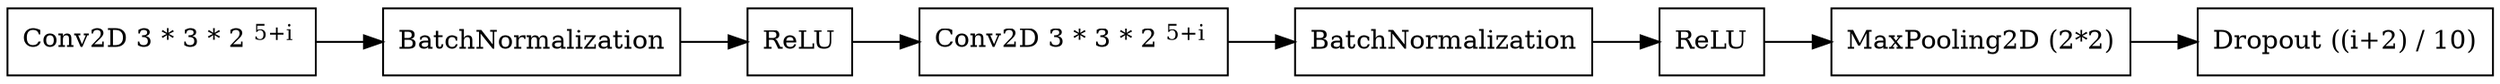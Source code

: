 digraph G {
concentrate=True;
dpi=96;
rankdir=LR;
node [shape=record];
139875206869200 [label=<Conv2D 3 * 3 * 2<SUP> 5+i </SUP>>];
139875206869728 [label="BatchNormalization"];
139875206872128 [label="ReLU"];
139875206975552 [label=<Conv2D 3 * 3 * 2<SUP> 5+i </SUP>>];
139875208415984 [label="BatchNormalization"];
139875208583248 [label="ReLU"];
139875208408224 [label="MaxPooling2D (2*2)"];
139875208500368 [label="Dropout ((i+2) / 10)"];
139875206869200 -> 139875206869728;
139875206869728 -> 139875206872128;
139875206872128 -> 139875206975552;
139875206975552 -> 139875208415984;
139875208415984 -> 139875208583248;
139875208583248 -> 139875208408224;
139875208408224 -> 139875208500368;
}
